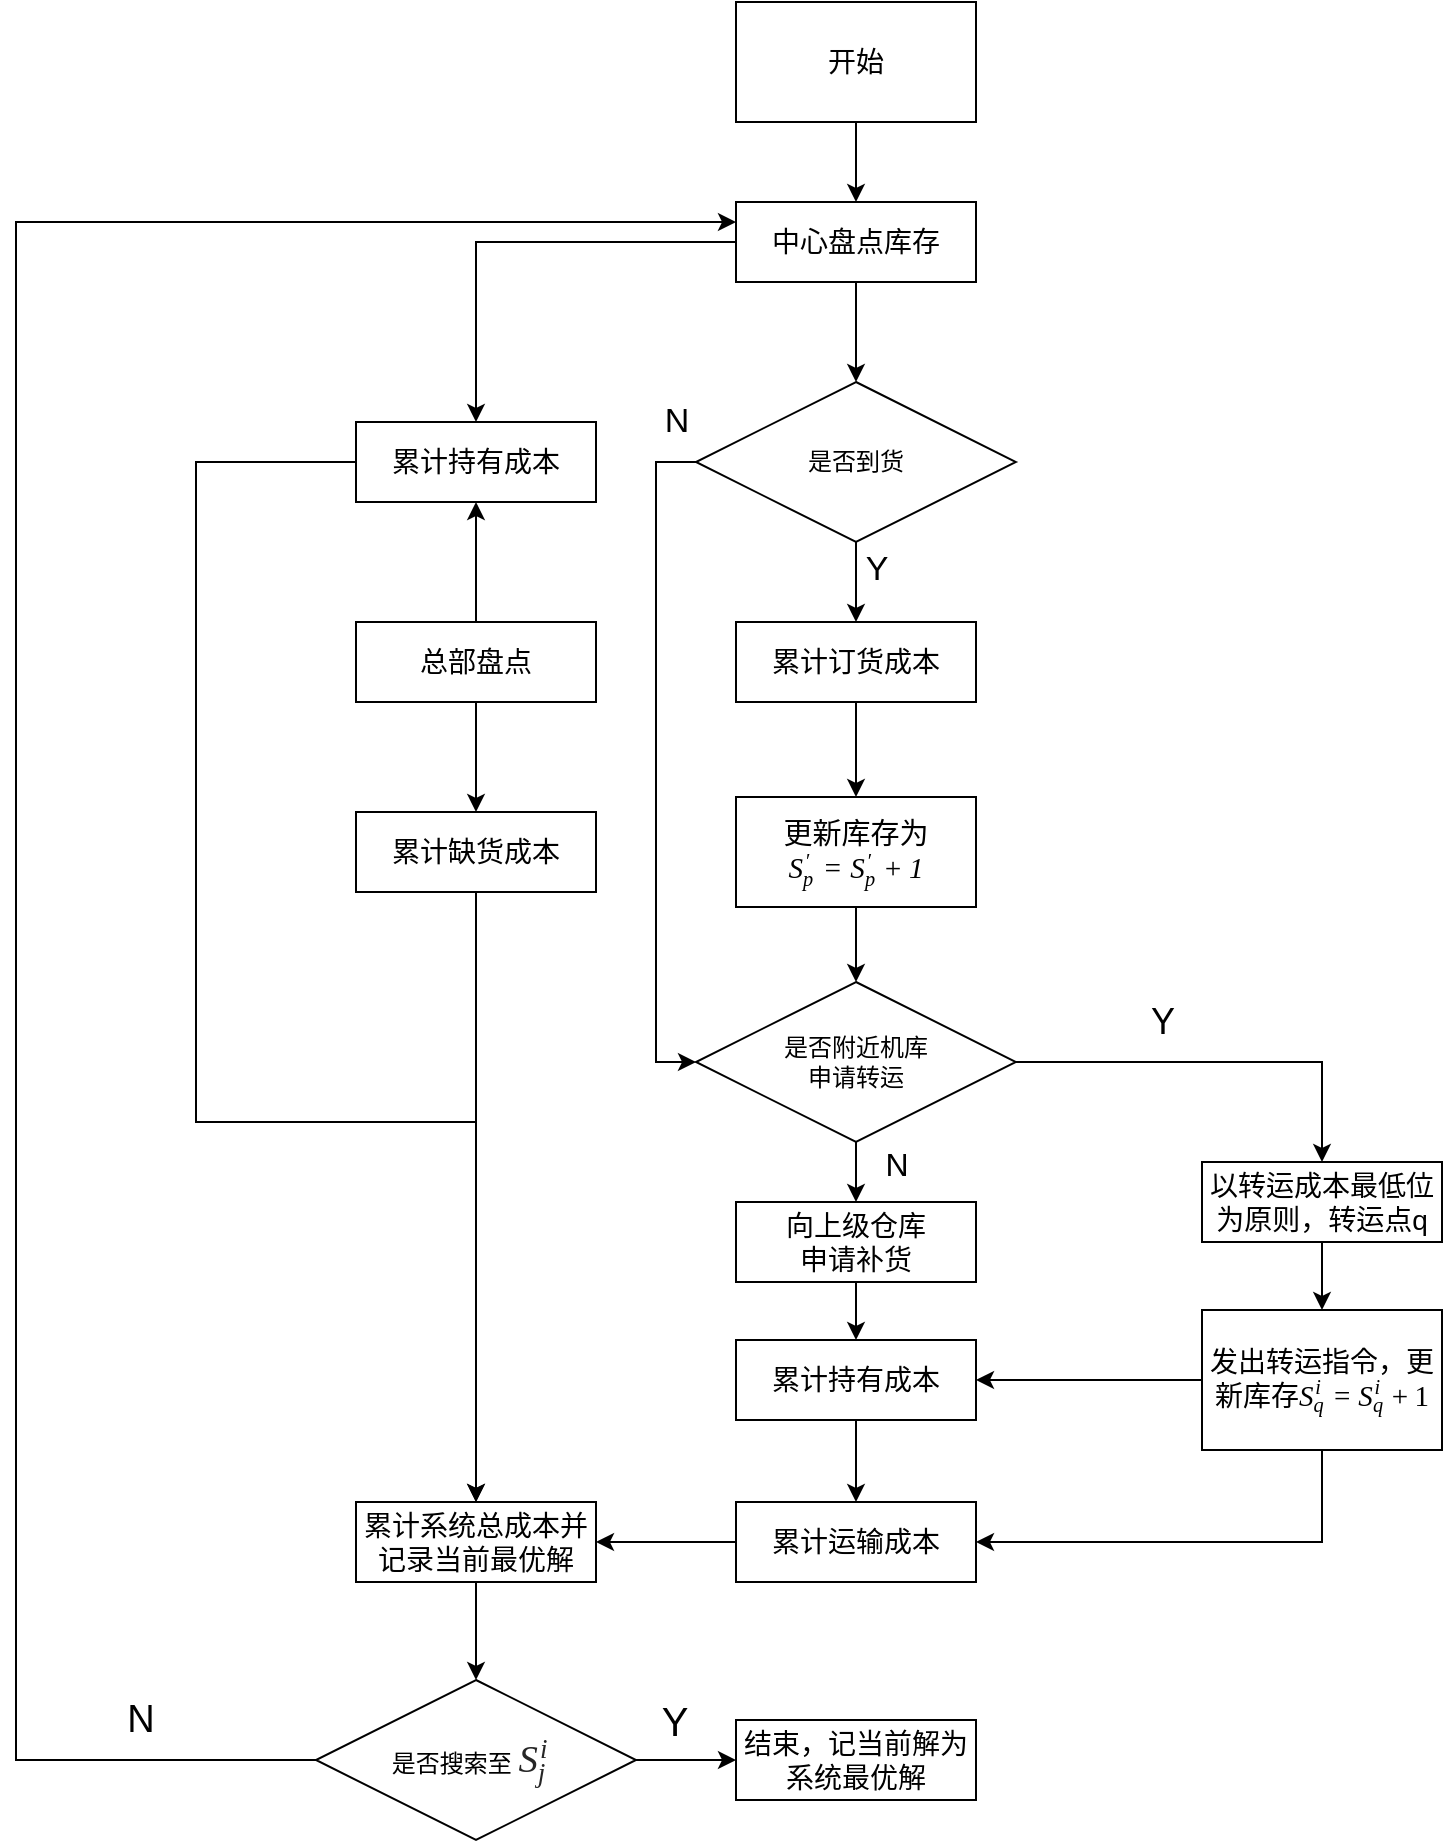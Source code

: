 <mxfile version="26.2.6">
  <diagram name="第 1 页" id="L3s64_KllT6bYbB96RDP">
    <mxGraphModel dx="2696" dy="1026" grid="1" gridSize="10" guides="1" tooltips="1" connect="1" arrows="1" fold="1" page="1" pageScale="1" pageWidth="827" pageHeight="1169" math="1" shadow="0">
      <root>
        <mxCell id="0" />
        <mxCell id="1" parent="0" />
        <mxCell id="XJnZgypbOoGni2FUrBq0-6" style="edgeStyle=orthogonalEdgeStyle;rounded=0;orthogonalLoop=1;jettySize=auto;html=1;" edge="1" parent="1" source="XJnZgypbOoGni2FUrBq0-2" target="XJnZgypbOoGni2FUrBq0-3">
          <mxGeometry relative="1" as="geometry" />
        </mxCell>
        <mxCell id="XJnZgypbOoGni2FUrBq0-2" value="&lt;font style=&quot;font-size: 14px;&quot;&gt;开始&lt;/font&gt;" style="rounded=0;whiteSpace=wrap;html=1;" vertex="1" parent="1">
          <mxGeometry x="120" y="140" width="120" height="60" as="geometry" />
        </mxCell>
        <mxCell id="XJnZgypbOoGni2FUrBq0-5" style="edgeStyle=orthogonalEdgeStyle;rounded=0;orthogonalLoop=1;jettySize=auto;html=1;" edge="1" parent="1" source="XJnZgypbOoGni2FUrBq0-3" target="XJnZgypbOoGni2FUrBq0-4">
          <mxGeometry relative="1" as="geometry" />
        </mxCell>
        <mxCell id="XJnZgypbOoGni2FUrBq0-13" style="edgeStyle=orthogonalEdgeStyle;rounded=0;orthogonalLoop=1;jettySize=auto;html=1;" edge="1" parent="1" source="XJnZgypbOoGni2FUrBq0-3" target="XJnZgypbOoGni2FUrBq0-7">
          <mxGeometry relative="1" as="geometry" />
        </mxCell>
        <mxCell id="XJnZgypbOoGni2FUrBq0-3" value="&lt;font style=&quot;font-size: 14px;&quot;&gt;中心盘点库存&lt;/font&gt;" style="rounded=0;whiteSpace=wrap;html=1;" vertex="1" parent="1">
          <mxGeometry x="120" y="240" width="120" height="40" as="geometry" />
        </mxCell>
        <mxCell id="XJnZgypbOoGni2FUrBq0-31" style="edgeStyle=orthogonalEdgeStyle;rounded=0;orthogonalLoop=1;jettySize=auto;html=1;" edge="1" parent="1" source="XJnZgypbOoGni2FUrBq0-4" target="XJnZgypbOoGni2FUrBq0-28">
          <mxGeometry relative="1" as="geometry" />
        </mxCell>
        <mxCell id="XJnZgypbOoGni2FUrBq0-37" value="&lt;font style=&quot;font-size: 17px;&quot;&gt;Y&lt;/font&gt;" style="edgeLabel;html=1;align=center;verticalAlign=middle;resizable=0;points=[];" vertex="1" connectable="0" parent="XJnZgypbOoGni2FUrBq0-31">
          <mxGeometry x="-0.291" y="-2" relative="1" as="geometry">
            <mxPoint x="12" as="offset" />
          </mxGeometry>
        </mxCell>
        <mxCell id="XJnZgypbOoGni2FUrBq0-34" style="edgeStyle=orthogonalEdgeStyle;rounded=0;orthogonalLoop=1;jettySize=auto;html=1;entryX=0;entryY=0.5;entryDx=0;entryDy=0;" edge="1" parent="1" source="XJnZgypbOoGni2FUrBq0-4" target="XJnZgypbOoGni2FUrBq0-30">
          <mxGeometry relative="1" as="geometry">
            <Array as="points">
              <mxPoint x="80" y="370" />
              <mxPoint x="80" y="670" />
            </Array>
          </mxGeometry>
        </mxCell>
        <mxCell id="XJnZgypbOoGni2FUrBq0-35" value="&lt;font style=&quot;font-size: 17px;&quot;&gt;N&lt;/font&gt;" style="edgeLabel;html=1;align=center;verticalAlign=middle;resizable=0;points=[];" vertex="1" connectable="0" parent="XJnZgypbOoGni2FUrBq0-34">
          <mxGeometry x="-0.043" y="6" relative="1" as="geometry">
            <mxPoint x="4" y="-163" as="offset" />
          </mxGeometry>
        </mxCell>
        <mxCell id="XJnZgypbOoGni2FUrBq0-4" value="是否到货" style="rhombus;whiteSpace=wrap;html=1;" vertex="1" parent="1">
          <mxGeometry x="100" y="330" width="160" height="80" as="geometry" />
        </mxCell>
        <mxCell id="XJnZgypbOoGni2FUrBq0-21" style="edgeStyle=orthogonalEdgeStyle;rounded=0;orthogonalLoop=1;jettySize=auto;html=1;entryX=0.5;entryY=0;entryDx=0;entryDy=0;" edge="1" parent="1" source="XJnZgypbOoGni2FUrBq0-7" target="XJnZgypbOoGni2FUrBq0-12">
          <mxGeometry relative="1" as="geometry">
            <Array as="points">
              <mxPoint x="-150" y="370" />
              <mxPoint x="-150" y="700" />
              <mxPoint x="-10" y="700" />
            </Array>
          </mxGeometry>
        </mxCell>
        <mxCell id="XJnZgypbOoGni2FUrBq0-7" value="&lt;font style=&quot;font-size: 14px;&quot;&gt;累计持有成本&lt;/font&gt;" style="rounded=0;whiteSpace=wrap;html=1;" vertex="1" parent="1">
          <mxGeometry x="-70" y="350" width="120" height="40" as="geometry" />
        </mxCell>
        <mxCell id="XJnZgypbOoGni2FUrBq0-15" style="edgeStyle=orthogonalEdgeStyle;rounded=0;orthogonalLoop=1;jettySize=auto;html=1;" edge="1" parent="1" source="XJnZgypbOoGni2FUrBq0-8" target="XJnZgypbOoGni2FUrBq0-9">
          <mxGeometry relative="1" as="geometry" />
        </mxCell>
        <mxCell id="XJnZgypbOoGni2FUrBq0-23" style="edgeStyle=orthogonalEdgeStyle;rounded=0;orthogonalLoop=1;jettySize=auto;html=1;entryX=0.5;entryY=1;entryDx=0;entryDy=0;" edge="1" parent="1" source="XJnZgypbOoGni2FUrBq0-8" target="XJnZgypbOoGni2FUrBq0-7">
          <mxGeometry relative="1" as="geometry" />
        </mxCell>
        <mxCell id="XJnZgypbOoGni2FUrBq0-8" value="&lt;font style=&quot;font-size: 14px;&quot;&gt;总部盘点&lt;/font&gt;" style="rounded=0;whiteSpace=wrap;html=1;" vertex="1" parent="1">
          <mxGeometry x="-70" y="450" width="120" height="40" as="geometry" />
        </mxCell>
        <mxCell id="XJnZgypbOoGni2FUrBq0-16" style="edgeStyle=orthogonalEdgeStyle;rounded=0;orthogonalLoop=1;jettySize=auto;html=1;entryX=0.5;entryY=0;entryDx=0;entryDy=0;" edge="1" parent="1" source="XJnZgypbOoGni2FUrBq0-9" target="XJnZgypbOoGni2FUrBq0-12">
          <mxGeometry relative="1" as="geometry" />
        </mxCell>
        <mxCell id="XJnZgypbOoGni2FUrBq0-9" value="&lt;font style=&quot;font-size: 14px;&quot;&gt;累计缺货成本&lt;/font&gt;" style="rounded=0;whiteSpace=wrap;html=1;" vertex="1" parent="1">
          <mxGeometry x="-70" y="545" width="120" height="40" as="geometry" />
        </mxCell>
        <mxCell id="XJnZgypbOoGni2FUrBq0-20" style="edgeStyle=orthogonalEdgeStyle;rounded=0;orthogonalLoop=1;jettySize=auto;html=1;entryX=0;entryY=0.25;entryDx=0;entryDy=0;" edge="1" parent="1" source="XJnZgypbOoGni2FUrBq0-11" target="XJnZgypbOoGni2FUrBq0-3">
          <mxGeometry relative="1" as="geometry">
            <Array as="points">
              <mxPoint x="-240" y="1019" />
              <mxPoint x="-240" y="250" />
            </Array>
          </mxGeometry>
        </mxCell>
        <mxCell id="XJnZgypbOoGni2FUrBq0-24" value="&lt;font style=&quot;font-size: 19px;&quot;&gt;N&lt;/font&gt;" style="edgeLabel;html=1;align=center;verticalAlign=middle;resizable=0;points=[];" vertex="1" connectable="0" parent="XJnZgypbOoGni2FUrBq0-20">
          <mxGeometry x="-0.853" y="1" relative="1" as="geometry">
            <mxPoint x="6" y="-21" as="offset" />
          </mxGeometry>
        </mxCell>
        <mxCell id="XJnZgypbOoGni2FUrBq0-26" style="edgeStyle=orthogonalEdgeStyle;rounded=0;orthogonalLoop=1;jettySize=auto;html=1;entryX=0;entryY=0.5;entryDx=0;entryDy=0;" edge="1" parent="1" source="XJnZgypbOoGni2FUrBq0-11" target="XJnZgypbOoGni2FUrBq0-25">
          <mxGeometry relative="1" as="geometry" />
        </mxCell>
        <mxCell id="XJnZgypbOoGni2FUrBq0-27" value="&lt;font style=&quot;font-size: 20px;&quot;&gt;Y&lt;/font&gt;" style="edgeLabel;html=1;align=center;verticalAlign=middle;resizable=0;points=[];" vertex="1" connectable="0" parent="XJnZgypbOoGni2FUrBq0-26">
          <mxGeometry x="-0.32" y="3" relative="1" as="geometry">
            <mxPoint x="2" y="-17" as="offset" />
          </mxGeometry>
        </mxCell>
        <mxCell id="XJnZgypbOoGni2FUrBq0-11" value="是否搜索至&amp;nbsp;&lt;span style=&quot;-webkit-font-smoothing: antialiased; box-sizing: border-box; -webkit-tap-highlight-color: rgba(0, 0, 0, 0); border-color: currentcolor; overflow-anchor: auto; color: rgba(0, 0, 0, 0.85); font-family: KaTeX_Main, &amp;quot;Times New Roman&amp;quot;, serif; font-size: 19.36px; text-align: left; text-wrap: nowrap; background-color: rgb(255, 255, 255);&quot; class=&quot;mord&quot;&gt;&lt;span style=&quot;-webkit-font-smoothing: antialiased; box-sizing: border-box; -webkit-tap-highlight-color: rgba(0, 0, 0, 0); border-color: currentcolor; font-family: KaTeX_Math; font-style: italic; overflow-anchor: auto; margin-right: 0.058em;&quot; class=&quot;mord mathnormal&quot;&gt;S&lt;/span&gt;&lt;span style=&quot;-webkit-font-smoothing: antialiased; box-sizing: border-box; -webkit-tap-highlight-color: rgba(0, 0, 0, 0); border-color: currentcolor; overflow-anchor: auto;&quot; class=&quot;msupsub&quot;&gt;&lt;span style=&quot;-webkit-font-smoothing: antialiased; box-sizing: border-box; -webkit-tap-highlight-color: rgba(0, 0, 0, 0); border-color: currentcolor; border-collapse: collapse; display: inline-table; table-layout: fixed; margin-right: -2px; overflow-anchor: auto;&quot; class=&quot;vlist-t vlist-t2&quot;&gt;&lt;span style=&quot;-webkit-font-smoothing: antialiased; box-sizing: border-box; -webkit-tap-highlight-color: rgba(0, 0, 0, 0); border-color: currentcolor; display: table-row; overflow-anchor: auto;&quot; class=&quot;vlist-r&quot;&gt;&lt;span style=&quot;-webkit-font-smoothing: antialiased; box-sizing: border-box; -webkit-tap-highlight-color: rgba(0, 0, 0, 0); border-color: currentcolor; display: table-cell; position: relative; vertical-align: bottom; overflow-anchor: auto; height: 0.825em;&quot; class=&quot;vlist&quot;&gt;&lt;span style=&quot;-webkit-font-smoothing: antialiased; box-sizing: border-box; -webkit-tap-highlight-color: rgba(0, 0, 0, 0); border-color: currentcolor; display: block; height: 0px; position: relative; overflow-anchor: auto; top: -2.453em; margin-left: -0.058em; margin-right: 0.05em;&quot;&gt;&lt;span style=&quot;-webkit-font-smoothing: antialiased; box-sizing: border-box; -webkit-tap-highlight-color: rgba(0, 0, 0, 0); border-color: currentcolor; display: inline-block; overflow-anchor: auto; overflow: hidden; width: 0px; height: 2.7em;&quot; class=&quot;pstrut&quot;&gt;&lt;/span&gt;&lt;span style=&quot;-webkit-font-smoothing: antialiased; box-sizing: border-box; -webkit-tap-highlight-color: rgba(0, 0, 0, 0); border-color: currentcolor; display: inline-block; overflow-anchor: auto; font-size: 0.7em;&quot; class=&quot;sizing reset-size6 size3 mtight&quot;&gt;&lt;span style=&quot;-webkit-font-smoothing: antialiased; box-sizing: border-box; -webkit-tap-highlight-color: rgba(0, 0, 0, 0); border-color: currentcolor; font-family: KaTeX_Math; font-style: italic; overflow-anchor: auto; margin-right: 0.036em;&quot; class=&quot;mord mathnormal mtight&quot;&gt;j&lt;/span&gt;&lt;/span&gt;&lt;/span&gt;&lt;span style=&quot;-webkit-font-smoothing: antialiased; box-sizing: border-box; -webkit-tap-highlight-color: rgba(0, 0, 0, 0); border-color: currentcolor; display: block; height: 0px; position: relative; overflow-anchor: auto; top: -3.063em; margin-right: 0.05em;&quot;&gt;&lt;span style=&quot;-webkit-font-smoothing: antialiased; box-sizing: border-box; -webkit-tap-highlight-color: rgba(0, 0, 0, 0); border-color: currentcolor; display: inline-block; overflow-anchor: auto; overflow: hidden; width: 0px; height: 2.7em;&quot; class=&quot;pstrut&quot;&gt;&lt;/span&gt;&lt;span style=&quot;-webkit-font-smoothing: antialiased; box-sizing: border-box; -webkit-tap-highlight-color: rgba(0, 0, 0, 0); border-color: currentcolor; display: inline-block; overflow-anchor: auto; font-size: 0.7em;&quot; class=&quot;sizing reset-size6 size3 mtight&quot;&gt;&lt;span style=&quot;-webkit-font-smoothing: antialiased; box-sizing: border-box; -webkit-tap-highlight-color: rgba(0, 0, 0, 0); border-color: currentcolor; font-family: KaTeX_Math; font-style: italic; overflow-anchor: auto;&quot; class=&quot;mord mathnormal mtight&quot;&gt;i&lt;/span&gt;&lt;/span&gt;&lt;/span&gt;&lt;/span&gt;&lt;span style=&quot;-webkit-font-smoothing: antialiased; box-sizing: border-box; -webkit-tap-highlight-color: rgba(0, 0, 0, 0); border-color: currentcolor; display: table-cell; font-size: 1px; min-width: 2px; vertical-align: bottom; width: 2px; overflow-anchor: auto;&quot; class=&quot;vlist-s&quot;&gt;&lt;br&gt;&lt;/span&gt;&lt;/span&gt;&lt;span style=&quot;-webkit-font-smoothing: antialiased; box-sizing: border-box; -webkit-tap-highlight-color: rgba(0, 0, 0, 0); border-color: currentcolor; display: table-row; overflow-anchor: auto;&quot; class=&quot;vlist-r&quot;&gt;&lt;span style=&quot;-webkit-font-smoothing: antialiased; box-sizing: border-box; -webkit-tap-highlight-color: rgba(0, 0, 0, 0); border-color: currentcolor; display: table-cell; position: relative; vertical-align: bottom; overflow-anchor: auto; height: 0.383em;&quot; class=&quot;vlist&quot;&gt;&lt;span style=&quot;-webkit-font-smoothing: antialiased; box-sizing: border-box; -webkit-tap-highlight-color: rgba(0, 0, 0, 0); border-color: currentcolor; display: block; height: 0px; position: relative; overflow-anchor: auto;&quot;&gt;&lt;/span&gt;&lt;/span&gt;&lt;/span&gt;&lt;/span&gt;&lt;/span&gt;&lt;/span&gt;&lt;span style=&quot;-webkit-font-smoothing: antialiased; box-sizing: border-box; -webkit-tap-highlight-color: rgba(0, 0, 0, 0); border-color: currentcolor; display: inline-block; overflow-anchor: auto; color: rgba(0, 0, 0, 0.85); font-family: KaTeX_Main, &amp;quot;Times New Roman&amp;quot;, serif; font-size: 19.36px; text-align: left; text-wrap: nowrap; background-color: rgb(255, 255, 255); margin-right: 0.278em;&quot; class=&quot;mspace&quot;&gt;&lt;/span&gt;" style="rhombus;whiteSpace=wrap;html=1;" vertex="1" parent="1">
          <mxGeometry x="-90" y="979" width="160" height="80" as="geometry" />
        </mxCell>
        <mxCell id="XJnZgypbOoGni2FUrBq0-17" style="edgeStyle=orthogonalEdgeStyle;rounded=0;orthogonalLoop=1;jettySize=auto;html=1;" edge="1" parent="1" source="XJnZgypbOoGni2FUrBq0-12" target="XJnZgypbOoGni2FUrBq0-11">
          <mxGeometry relative="1" as="geometry" />
        </mxCell>
        <mxCell id="XJnZgypbOoGni2FUrBq0-12" value="&lt;font style=&quot;font-size: 14px;&quot;&gt;累计系统总成本并记录当前最优解&lt;/font&gt;" style="rounded=0;whiteSpace=wrap;html=1;" vertex="1" parent="1">
          <mxGeometry x="-70" y="890" width="120" height="40" as="geometry" />
        </mxCell>
        <mxCell id="XJnZgypbOoGni2FUrBq0-25" value="&lt;font style=&quot;font-size: 14px;&quot;&gt;结束，记当前解为系统最优解&lt;/font&gt;" style="rounded=0;whiteSpace=wrap;html=1;" vertex="1" parent="1">
          <mxGeometry x="120" y="999" width="120" height="40" as="geometry" />
        </mxCell>
        <mxCell id="XJnZgypbOoGni2FUrBq0-32" style="edgeStyle=orthogonalEdgeStyle;rounded=0;orthogonalLoop=1;jettySize=auto;html=1;" edge="1" parent="1" source="XJnZgypbOoGni2FUrBq0-28" target="XJnZgypbOoGni2FUrBq0-29">
          <mxGeometry relative="1" as="geometry" />
        </mxCell>
        <mxCell id="XJnZgypbOoGni2FUrBq0-28" value="&lt;font style=&quot;font-size: 14px;&quot;&gt;累计订货成本&lt;/font&gt;" style="rounded=0;whiteSpace=wrap;html=1;" vertex="1" parent="1">
          <mxGeometry x="120" y="450" width="120" height="40" as="geometry" />
        </mxCell>
        <mxCell id="XJnZgypbOoGni2FUrBq0-33" style="edgeStyle=orthogonalEdgeStyle;rounded=0;orthogonalLoop=1;jettySize=auto;html=1;" edge="1" parent="1" source="XJnZgypbOoGni2FUrBq0-29" target="XJnZgypbOoGni2FUrBq0-30">
          <mxGeometry relative="1" as="geometry" />
        </mxCell>
        <mxCell id="XJnZgypbOoGni2FUrBq0-29" value="&lt;div style=&quot;text-align: start;&quot;&gt;&lt;font face=&quot;KaTeX_Math&quot;&gt;&lt;span style=&quot;font-size: 14.52px; text-wrap: nowrap; background-color: rgb(255, 255, 255);&quot;&gt;更新库存为&lt;/span&gt;&lt;/font&gt;&lt;/div&gt;&lt;i&gt;&lt;span style=&quot;font-family: KaTeX_Main, &amp;quot;Times New Roman&amp;quot;, serif; font-size: 1.21em; color: var(--md-box-samantha-normal-text-color); background-color: rgb(255, 255, 255); text-align: start; text-wrap: nowrap; -webkit-font-smoothing: antialiased; box-sizing: border-box; -webkit-tap-highlight-color: rgba(0, 0, 0, 0); border-color: currentcolor; position: relative; width: min-content; display: inline-block; overflow-anchor: auto;&quot; class=&quot;base&quot;&gt;&lt;span style=&quot;-webkit-font-smoothing: antialiased; box-sizing: border-box; -webkit-tap-highlight-color: rgba(0, 0, 0, 0); border-color: currentcolor; overflow-anchor: auto;&quot; class=&quot;mord&quot;&gt;&lt;span style=&quot;-webkit-font-smoothing: antialiased; box-sizing: border-box; -webkit-tap-highlight-color: rgba(0, 0, 0, 0); border-color: currentcolor; font-family: KaTeX_Math; overflow-anchor: auto; margin-right: 0.058em;&quot; class=&quot;mord mathnormal&quot;&gt;S&lt;/span&gt;&lt;span style=&quot;-webkit-font-smoothing: antialiased; box-sizing: border-box; -webkit-tap-highlight-color: rgba(0, 0, 0, 0); border-color: currentcolor; overflow-anchor: auto;&quot; class=&quot;msupsub&quot;&gt;&lt;span style=&quot;-webkit-font-smoothing: antialiased; box-sizing: border-box; -webkit-tap-highlight-color: rgba(0, 0, 0, 0); border-color: currentcolor; border-collapse: collapse; display: inline-table; table-layout: fixed; margin-right: -2px; overflow-anchor: auto;&quot; class=&quot;vlist-t vlist-t2&quot;&gt;&lt;span style=&quot;-webkit-font-smoothing: antialiased; box-sizing: border-box; -webkit-tap-highlight-color: rgba(0, 0, 0, 0); border-color: currentcolor; display: table-row; overflow-anchor: auto;&quot; class=&quot;vlist-r&quot;&gt;&lt;span style=&quot;-webkit-font-smoothing: antialiased; box-sizing: border-box; -webkit-tap-highlight-color: rgba(0, 0, 0, 0); border-color: currentcolor; display: table-cell; position: relative; vertical-align: bottom; overflow-anchor: auto; height: 0.752em;&quot; class=&quot;vlist&quot;&gt;&lt;span style=&quot;-webkit-font-smoothing: antialiased; box-sizing: border-box; -webkit-tap-highlight-color: rgba(0, 0, 0, 0); border-color: currentcolor; display: block; height: 0px; position: relative; overflow-anchor: auto; top: -2.453em; margin-left: -0.058em; margin-right: 0.05em;&quot;&gt;&lt;span style=&quot;-webkit-font-smoothing: antialiased; box-sizing: border-box; -webkit-tap-highlight-color: rgba(0, 0, 0, 0); border-color: currentcolor; display: inline-block; overflow-anchor: auto; overflow: hidden; width: 0px; height: 2.7em;&quot; class=&quot;pstrut&quot;&gt;&lt;/span&gt;&lt;span style=&quot;-webkit-font-smoothing: antialiased; box-sizing: border-box; -webkit-tap-highlight-color: rgba(0, 0, 0, 0); border-color: currentcolor; display: inline-block; overflow-anchor: auto; font-size: 0.7em;&quot; class=&quot;sizing reset-size6 size3 mtight&quot;&gt;&lt;span style=&quot;-webkit-font-smoothing: antialiased; box-sizing: border-box; -webkit-tap-highlight-color: rgba(0, 0, 0, 0); border-color: currentcolor; font-family: KaTeX_Math; overflow-anchor: auto;&quot; class=&quot;mord mathnormal mtight&quot;&gt;p&lt;/span&gt;&lt;/span&gt;&lt;/span&gt;&lt;span style=&quot;-webkit-font-smoothing: antialiased; box-sizing: border-box; -webkit-tap-highlight-color: rgba(0, 0, 0, 0); border-color: currentcolor; display: block; height: 0px; position: relative; overflow-anchor: auto; top: -3.063em; margin-right: 0.05em;&quot;&gt;&lt;span style=&quot;-webkit-font-smoothing: antialiased; box-sizing: border-box; -webkit-tap-highlight-color: rgba(0, 0, 0, 0); border-color: currentcolor; display: inline-block; overflow-anchor: auto; overflow: hidden; width: 0px; height: 2.7em;&quot; class=&quot;pstrut&quot;&gt;&lt;/span&gt;&lt;span style=&quot;-webkit-font-smoothing: antialiased; box-sizing: border-box; -webkit-tap-highlight-color: rgba(0, 0, 0, 0); border-color: currentcolor; display: inline-block; overflow-anchor: auto; font-size: 0.7em;&quot; class=&quot;sizing reset-size6 size3 mtight&quot;&gt;&lt;span style=&quot;-webkit-font-smoothing: antialiased; box-sizing: border-box; -webkit-tap-highlight-color: rgba(0, 0, 0, 0); border-color: currentcolor; overflow-anchor: auto;&quot; class=&quot;mord mtight&quot;&gt;&lt;span style=&quot;-webkit-font-smoothing: antialiased; box-sizing: border-box; -webkit-tap-highlight-color: rgba(0, 0, 0, 0); border-color: currentcolor; overflow-anchor: auto;&quot; class=&quot;mord mtight&quot;&gt;′&lt;/span&gt;&lt;/span&gt;&lt;/span&gt;&lt;/span&gt;&lt;/span&gt;&lt;span style=&quot;-webkit-font-smoothing: antialiased; box-sizing: border-box; -webkit-tap-highlight-color: rgba(0, 0, 0, 0); border-color: currentcolor; display: table-cell; font-size: 1px; min-width: 2px; vertical-align: bottom; width: 2px; overflow-anchor: auto;&quot; class=&quot;vlist-s&quot;&gt;​&lt;/span&gt;&lt;/span&gt;&lt;span style=&quot;-webkit-font-smoothing: antialiased; box-sizing: border-box; -webkit-tap-highlight-color: rgba(0, 0, 0, 0); border-color: currentcolor; display: table-row; overflow-anchor: auto;&quot; class=&quot;vlist-r&quot;&gt;&lt;span style=&quot;-webkit-font-smoothing: antialiased; box-sizing: border-box; -webkit-tap-highlight-color: rgba(0, 0, 0, 0); border-color: currentcolor; display: table-cell; position: relative; vertical-align: bottom; overflow-anchor: auto; height: 0.383em;&quot; class=&quot;vlist&quot;&gt;&lt;span style=&quot;-webkit-font-smoothing: antialiased; box-sizing: border-box; -webkit-tap-highlight-color: rgba(0, 0, 0, 0); border-color: currentcolor; display: block; height: 0px; position: relative; overflow-anchor: auto;&quot;&gt;&lt;/span&gt;&lt;/span&gt;&lt;/span&gt;&lt;/span&gt;&lt;/span&gt;&lt;/span&gt;&lt;span style=&quot;-webkit-font-smoothing: antialiased; box-sizing: border-box; -webkit-tap-highlight-color: rgba(0, 0, 0, 0); border-color: currentcolor; display: inline-block; overflow-anchor: auto; margin-right: 0.278em;&quot; class=&quot;mspace&quot;&gt;&lt;/span&gt;&lt;span style=&quot;-webkit-font-smoothing: antialiased; box-sizing: border-box; -webkit-tap-highlight-color: rgba(0, 0, 0, 0); border-color: currentcolor; overflow-anchor: auto;&quot; class=&quot;mrel&quot;&gt;=&lt;/span&gt;&lt;span style=&quot;-webkit-font-smoothing: antialiased; box-sizing: border-box; -webkit-tap-highlight-color: rgba(0, 0, 0, 0); border-color: currentcolor; display: inline-block; overflow-anchor: auto; margin-right: 0.278em;&quot; class=&quot;mspace&quot;&gt;&lt;/span&gt;&lt;/span&gt;&lt;span style=&quot;font-family: KaTeX_Main, &amp;quot;Times New Roman&amp;quot;, serif; font-size: 1.21em; color: var(--md-box-samantha-normal-text-color); background-color: rgb(255, 255, 255); text-align: start; text-wrap: nowrap; -webkit-font-smoothing: antialiased; box-sizing: border-box; -webkit-tap-highlight-color: rgba(0, 0, 0, 0); border-color: currentcolor; position: relative; width: min-content; display: inline-block; overflow-anchor: auto;&quot; class=&quot;base&quot;&gt;&lt;span style=&quot;-webkit-font-smoothing: antialiased; box-sizing: border-box; -webkit-tap-highlight-color: rgba(0, 0, 0, 0); border-color: currentcolor; display: inline-block; overflow-anchor: auto; height: 1.135em; vertical-align: -0.383em;&quot; class=&quot;strut&quot;&gt;&lt;/span&gt;&lt;span style=&quot;-webkit-font-smoothing: antialiased; box-sizing: border-box; -webkit-tap-highlight-color: rgba(0, 0, 0, 0); border-color: currentcolor; overflow-anchor: auto;&quot; class=&quot;mord&quot;&gt;&lt;span style=&quot;-webkit-font-smoothing: antialiased; box-sizing: border-box; -webkit-tap-highlight-color: rgba(0, 0, 0, 0); border-color: currentcolor; font-family: KaTeX_Math; overflow-anchor: auto; margin-right: 0.058em;&quot; class=&quot;mord mathnormal&quot;&gt;S&lt;/span&gt;&lt;span style=&quot;-webkit-font-smoothing: antialiased; box-sizing: border-box; -webkit-tap-highlight-color: rgba(0, 0, 0, 0); border-color: currentcolor; overflow-anchor: auto;&quot; class=&quot;msupsub&quot;&gt;&lt;span style=&quot;-webkit-font-smoothing: antialiased; box-sizing: border-box; -webkit-tap-highlight-color: rgba(0, 0, 0, 0); border-color: currentcolor; border-collapse: collapse; display: inline-table; table-layout: fixed; margin-right: -2px; overflow-anchor: auto;&quot; class=&quot;vlist-t vlist-t2&quot;&gt;&lt;span style=&quot;-webkit-font-smoothing: antialiased; box-sizing: border-box; -webkit-tap-highlight-color: rgba(0, 0, 0, 0); border-color: currentcolor; display: table-row; overflow-anchor: auto;&quot; class=&quot;vlist-r&quot;&gt;&lt;span style=&quot;-webkit-font-smoothing: antialiased; box-sizing: border-box; -webkit-tap-highlight-color: rgba(0, 0, 0, 0); border-color: currentcolor; display: table-cell; position: relative; vertical-align: bottom; overflow-anchor: auto; height: 0.752em;&quot; class=&quot;vlist&quot;&gt;&lt;span style=&quot;-webkit-font-smoothing: antialiased; box-sizing: border-box; -webkit-tap-highlight-color: rgba(0, 0, 0, 0); border-color: currentcolor; display: block; height: 0px; position: relative; overflow-anchor: auto; top: -2.453em; margin-left: -0.058em; margin-right: 0.05em;&quot;&gt;&lt;span style=&quot;-webkit-font-smoothing: antialiased; box-sizing: border-box; -webkit-tap-highlight-color: rgba(0, 0, 0, 0); border-color: currentcolor; display: inline-block; overflow-anchor: auto; overflow: hidden; width: 0px; height: 2.7em;&quot; class=&quot;pstrut&quot;&gt;&lt;/span&gt;&lt;span style=&quot;-webkit-font-smoothing: antialiased; box-sizing: border-box; -webkit-tap-highlight-color: rgba(0, 0, 0, 0); border-color: currentcolor; display: inline-block; overflow-anchor: auto; font-size: 0.7em;&quot; class=&quot;sizing reset-size6 size3 mtight&quot;&gt;&lt;span style=&quot;-webkit-font-smoothing: antialiased; box-sizing: border-box; -webkit-tap-highlight-color: rgba(0, 0, 0, 0); border-color: currentcolor; font-family: KaTeX_Math; overflow-anchor: auto;&quot; class=&quot;mord mathnormal mtight&quot;&gt;p&lt;/span&gt;&lt;/span&gt;&lt;/span&gt;&lt;span style=&quot;-webkit-font-smoothing: antialiased; box-sizing: border-box; -webkit-tap-highlight-color: rgba(0, 0, 0, 0); border-color: currentcolor; display: block; height: 0px; position: relative; overflow-anchor: auto; top: -3.063em; margin-right: 0.05em;&quot;&gt;&lt;span style=&quot;-webkit-font-smoothing: antialiased; box-sizing: border-box; -webkit-tap-highlight-color: rgba(0, 0, 0, 0); border-color: currentcolor; display: inline-block; overflow-anchor: auto; overflow: hidden; width: 0px; height: 2.7em;&quot; class=&quot;pstrut&quot;&gt;&lt;/span&gt;&lt;span style=&quot;-webkit-font-smoothing: antialiased; box-sizing: border-box; -webkit-tap-highlight-color: rgba(0, 0, 0, 0); border-color: currentcolor; display: inline-block; overflow-anchor: auto; font-size: 0.7em;&quot; class=&quot;sizing reset-size6 size3 mtight&quot;&gt;&lt;span style=&quot;-webkit-font-smoothing: antialiased; box-sizing: border-box; -webkit-tap-highlight-color: rgba(0, 0, 0, 0); border-color: currentcolor; overflow-anchor: auto;&quot; class=&quot;mord mtight&quot;&gt;&lt;span style=&quot;-webkit-font-smoothing: antialiased; box-sizing: border-box; -webkit-tap-highlight-color: rgba(0, 0, 0, 0); border-color: currentcolor; overflow-anchor: auto;&quot; class=&quot;mord mtight&quot;&gt;′&lt;/span&gt;&lt;/span&gt;&lt;/span&gt;&lt;/span&gt;&lt;/span&gt;&lt;span style=&quot;-webkit-font-smoothing: antialiased; box-sizing: border-box; -webkit-tap-highlight-color: rgba(0, 0, 0, 0); border-color: currentcolor; display: table-cell; font-size: 1px; min-width: 2px; vertical-align: bottom; width: 2px; overflow-anchor: auto;&quot; class=&quot;vlist-s&quot;&gt;​&lt;/span&gt;&lt;/span&gt;&lt;span style=&quot;-webkit-font-smoothing: antialiased; box-sizing: border-box; -webkit-tap-highlight-color: rgba(0, 0, 0, 0); border-color: currentcolor; display: table-row; overflow-anchor: auto;&quot; class=&quot;vlist-r&quot;&gt;&lt;span style=&quot;-webkit-font-smoothing: antialiased; box-sizing: border-box; -webkit-tap-highlight-color: rgba(0, 0, 0, 0); border-color: currentcolor; display: table-cell; position: relative; vertical-align: bottom; overflow-anchor: auto; height: 0.383em;&quot; class=&quot;vlist&quot;&gt;&lt;span style=&quot;-webkit-font-smoothing: antialiased; box-sizing: border-box; -webkit-tap-highlight-color: rgba(0, 0, 0, 0); border-color: currentcolor; display: block; height: 0px; position: relative; overflow-anchor: auto;&quot;&gt;&lt;/span&gt;&lt;/span&gt;&lt;/span&gt;&lt;/span&gt;&lt;/span&gt;&lt;/span&gt;&lt;span style=&quot;-webkit-font-smoothing: antialiased; box-sizing: border-box; -webkit-tap-highlight-color: rgba(0, 0, 0, 0); border-color: currentcolor; display: inline-block; overflow-anchor: auto; margin-right: 0.222em;&quot; class=&quot;mspace&quot;&gt;&lt;/span&gt;&lt;span style=&quot;-webkit-font-smoothing: antialiased; box-sizing: border-box; -webkit-tap-highlight-color: rgba(0, 0, 0, 0); border-color: currentcolor; overflow-anchor: auto;&quot; class=&quot;mbin&quot;&gt;+&lt;/span&gt;&lt;span style=&quot;-webkit-font-smoothing: antialiased; box-sizing: border-box; -webkit-tap-highlight-color: rgba(0, 0, 0, 0); border-color: currentcolor; display: inline-block; overflow-anchor: auto; margin-right: 0.222em;&quot; class=&quot;mspace&quot;&gt;&lt;/span&gt;&lt;/span&gt;&lt;span style=&quot;font-family: KaTeX_Main, &amp;quot;Times New Roman&amp;quot;, serif; font-size: 1.21em; color: var(--md-box-samantha-normal-text-color); background-color: rgb(255, 255, 255); text-align: start; text-wrap: nowrap; -webkit-font-smoothing: antialiased; box-sizing: border-box; -webkit-tap-highlight-color: rgba(0, 0, 0, 0); border-color: currentcolor; position: relative; width: min-content; display: inline-block; overflow-anchor: auto;&quot; class=&quot;base&quot;&gt;&lt;span style=&quot;-webkit-font-smoothing: antialiased; box-sizing: border-box; -webkit-tap-highlight-color: rgba(0, 0, 0, 0); border-color: currentcolor; display: inline-block; overflow-anchor: auto; height: 0.644em;&quot; class=&quot;strut&quot;&gt;&lt;/span&gt;&lt;span style=&quot;-webkit-font-smoothing: antialiased; box-sizing: border-box; -webkit-tap-highlight-color: rgba(0, 0, 0, 0); border-color: currentcolor; overflow-anchor: auto;&quot; class=&quot;mord&quot;&gt;1&lt;/span&gt;&lt;/span&gt;&lt;/i&gt;" style="rounded=0;whiteSpace=wrap;html=1;" vertex="1" parent="1">
          <mxGeometry x="120" y="537.5" width="120" height="55" as="geometry" />
        </mxCell>
        <mxCell id="XJnZgypbOoGni2FUrBq0-41" style="edgeStyle=orthogonalEdgeStyle;rounded=0;orthogonalLoop=1;jettySize=auto;html=1;entryX=0.5;entryY=0;entryDx=0;entryDy=0;" edge="1" parent="1" source="XJnZgypbOoGni2FUrBq0-30" target="XJnZgypbOoGni2FUrBq0-38">
          <mxGeometry relative="1" as="geometry" />
        </mxCell>
        <mxCell id="XJnZgypbOoGni2FUrBq0-45" value="&lt;font style=&quot;font-size: 16px;&quot;&gt;N&lt;/font&gt;" style="edgeLabel;html=1;align=center;verticalAlign=middle;resizable=0;points=[];" vertex="1" connectable="0" parent="XJnZgypbOoGni2FUrBq0-41">
          <mxGeometry x="-0.551" relative="1" as="geometry">
            <mxPoint x="20" as="offset" />
          </mxGeometry>
        </mxCell>
        <mxCell id="XJnZgypbOoGni2FUrBq0-50" style="edgeStyle=orthogonalEdgeStyle;rounded=0;orthogonalLoop=1;jettySize=auto;html=1;" edge="1" parent="1" source="XJnZgypbOoGni2FUrBq0-30" target="XJnZgypbOoGni2FUrBq0-46">
          <mxGeometry relative="1" as="geometry" />
        </mxCell>
        <mxCell id="XJnZgypbOoGni2FUrBq0-53" value="&lt;font style=&quot;font-size: 18px;&quot;&gt;Y&lt;/font&gt;" style="edgeLabel;html=1;align=center;verticalAlign=middle;resizable=0;points=[];" vertex="1" connectable="0" parent="XJnZgypbOoGni2FUrBq0-50">
          <mxGeometry x="-0.288" relative="1" as="geometry">
            <mxPoint y="-20" as="offset" />
          </mxGeometry>
        </mxCell>
        <mxCell id="XJnZgypbOoGni2FUrBq0-30" value="是否附近机库&lt;br&gt;申请转运" style="rhombus;whiteSpace=wrap;html=1;" vertex="1" parent="1">
          <mxGeometry x="100" y="630" width="160" height="80" as="geometry" />
        </mxCell>
        <mxCell id="XJnZgypbOoGni2FUrBq0-42" style="edgeStyle=orthogonalEdgeStyle;rounded=0;orthogonalLoop=1;jettySize=auto;html=1;" edge="1" parent="1" source="XJnZgypbOoGni2FUrBq0-38" target="XJnZgypbOoGni2FUrBq0-39">
          <mxGeometry relative="1" as="geometry" />
        </mxCell>
        <mxCell id="XJnZgypbOoGni2FUrBq0-38" value="&lt;span style=&quot;font-size: 14px;&quot;&gt;向上级仓库&lt;br&gt;申请补货&lt;/span&gt;" style="rounded=0;whiteSpace=wrap;html=1;" vertex="1" parent="1">
          <mxGeometry x="120" y="740" width="120" height="40" as="geometry" />
        </mxCell>
        <mxCell id="XJnZgypbOoGni2FUrBq0-43" style="edgeStyle=orthogonalEdgeStyle;rounded=0;orthogonalLoop=1;jettySize=auto;html=1;" edge="1" parent="1" source="XJnZgypbOoGni2FUrBq0-39" target="XJnZgypbOoGni2FUrBq0-40">
          <mxGeometry relative="1" as="geometry" />
        </mxCell>
        <mxCell id="XJnZgypbOoGni2FUrBq0-39" value="&lt;span style=&quot;font-size: 14px;&quot;&gt;累计持有成本&lt;/span&gt;" style="rounded=0;whiteSpace=wrap;html=1;" vertex="1" parent="1">
          <mxGeometry x="120" y="809" width="120" height="40" as="geometry" />
        </mxCell>
        <mxCell id="XJnZgypbOoGni2FUrBq0-44" style="edgeStyle=orthogonalEdgeStyle;rounded=0;orthogonalLoop=1;jettySize=auto;html=1;" edge="1" parent="1" source="XJnZgypbOoGni2FUrBq0-40" target="XJnZgypbOoGni2FUrBq0-12">
          <mxGeometry relative="1" as="geometry" />
        </mxCell>
        <mxCell id="XJnZgypbOoGni2FUrBq0-40" value="&lt;font style=&quot;font-size: 14px;&quot;&gt;累计运输成本&lt;/font&gt;" style="rounded=0;whiteSpace=wrap;html=1;" vertex="1" parent="1">
          <mxGeometry x="120" y="890" width="120" height="40" as="geometry" />
        </mxCell>
        <mxCell id="XJnZgypbOoGni2FUrBq0-49" style="edgeStyle=orthogonalEdgeStyle;rounded=0;orthogonalLoop=1;jettySize=auto;html=1;" edge="1" parent="1" source="XJnZgypbOoGni2FUrBq0-46" target="XJnZgypbOoGni2FUrBq0-48">
          <mxGeometry relative="1" as="geometry" />
        </mxCell>
        <mxCell id="XJnZgypbOoGni2FUrBq0-46" value="&lt;span style=&quot;font-size: 14px;&quot;&gt;以转运成本最低位为原则，转运点q&lt;/span&gt;" style="rounded=0;whiteSpace=wrap;html=1;" vertex="1" parent="1">
          <mxGeometry x="353" y="720" width="120" height="40" as="geometry" />
        </mxCell>
        <mxCell id="XJnZgypbOoGni2FUrBq0-51" style="edgeStyle=orthogonalEdgeStyle;rounded=0;orthogonalLoop=1;jettySize=auto;html=1;entryX=1;entryY=0.5;entryDx=0;entryDy=0;" edge="1" parent="1" source="XJnZgypbOoGni2FUrBq0-48" target="XJnZgypbOoGni2FUrBq0-39">
          <mxGeometry relative="1" as="geometry" />
        </mxCell>
        <mxCell id="XJnZgypbOoGni2FUrBq0-52" style="edgeStyle=orthogonalEdgeStyle;rounded=0;orthogonalLoop=1;jettySize=auto;html=1;entryX=1;entryY=0.5;entryDx=0;entryDy=0;" edge="1" parent="1" source="XJnZgypbOoGni2FUrBq0-48" target="XJnZgypbOoGni2FUrBq0-40">
          <mxGeometry relative="1" as="geometry">
            <Array as="points">
              <mxPoint x="413" y="910" />
            </Array>
          </mxGeometry>
        </mxCell>
        <mxCell id="XJnZgypbOoGni2FUrBq0-48" value="&lt;span style=&quot;font-size: 14px;&quot;&gt;发出转运指令，更新库存&lt;/span&gt;&lt;span style=&quot;font-family: KaTeX_Main, &amp;quot;Times New Roman&amp;quot;, serif; font-size: 1.21em; color: var(--md-box-samantha-normal-text-color); background-color: rgb(255, 255, 255); text-align: start; text-wrap: nowrap; -webkit-font-smoothing: antialiased; box-sizing: border-box; -webkit-tap-highlight-color: rgba(0, 0, 0, 0); border-color: currentcolor; position: relative; width: min-content; display: inline-block; overflow-anchor: auto;&quot; class=&quot;base&quot;&gt;&lt;span style=&quot;-webkit-font-smoothing: antialiased; box-sizing: border-box; -webkit-tap-highlight-color: rgba(0, 0, 0, 0); border-color: currentcolor; overflow-anchor: auto;&quot; class=&quot;mord&quot;&gt;&lt;span style=&quot;-webkit-font-smoothing: antialiased; box-sizing: border-box; -webkit-tap-highlight-color: rgba(0, 0, 0, 0); border-color: currentcolor; font-family: KaTeX_Math; font-style: italic; overflow-anchor: auto; margin-right: 0.058em;&quot; class=&quot;mord mathnormal&quot;&gt;S&lt;/span&gt;&lt;span style=&quot;-webkit-font-smoothing: antialiased; box-sizing: border-box; -webkit-tap-highlight-color: rgba(0, 0, 0, 0); border-color: currentcolor; overflow-anchor: auto;&quot; class=&quot;msupsub&quot;&gt;&lt;span style=&quot;-webkit-font-smoothing: antialiased; box-sizing: border-box; -webkit-tap-highlight-color: rgba(0, 0, 0, 0); border-color: currentcolor; border-collapse: collapse; display: inline-table; table-layout: fixed; margin-right: -2px; overflow-anchor: auto;&quot; class=&quot;vlist-t vlist-t2&quot;&gt;&lt;span style=&quot;-webkit-font-smoothing: antialiased; box-sizing: border-box; -webkit-tap-highlight-color: rgba(0, 0, 0, 0); border-color: currentcolor; display: table-row; overflow-anchor: auto;&quot; class=&quot;vlist-r&quot;&gt;&lt;span style=&quot;-webkit-font-smoothing: antialiased; box-sizing: border-box; -webkit-tap-highlight-color: rgba(0, 0, 0, 0); border-color: currentcolor; display: table-cell; position: relative; vertical-align: bottom; overflow-anchor: auto; height: 0.825em;&quot; class=&quot;vlist&quot;&gt;&lt;span style=&quot;-webkit-font-smoothing: antialiased; box-sizing: border-box; -webkit-tap-highlight-color: rgba(0, 0, 0, 0); border-color: currentcolor; display: block; height: 0px; position: relative; overflow-anchor: auto; top: -2.453em; margin-left: -0.058em; margin-right: 0.05em;&quot;&gt;&lt;span style=&quot;-webkit-font-smoothing: antialiased; box-sizing: border-box; -webkit-tap-highlight-color: rgba(0, 0, 0, 0); border-color: currentcolor; display: inline-block; overflow-anchor: auto; overflow: hidden; width: 0px; height: 2.7em;&quot; class=&quot;pstrut&quot;&gt;&lt;/span&gt;&lt;span style=&quot;-webkit-font-smoothing: antialiased; box-sizing: border-box; -webkit-tap-highlight-color: rgba(0, 0, 0, 0); border-color: currentcolor; display: inline-block; overflow-anchor: auto; font-size: 0.7em;&quot; class=&quot;sizing reset-size6 size3 mtight&quot;&gt;&lt;span style=&quot;-webkit-font-smoothing: antialiased; box-sizing: border-box; -webkit-tap-highlight-color: rgba(0, 0, 0, 0); border-color: currentcolor; font-family: KaTeX_Math; font-style: italic; overflow-anchor: auto; margin-right: 0.036em;&quot; class=&quot;mord mathnormal mtight&quot;&gt;q&lt;/span&gt;&lt;/span&gt;&lt;/span&gt;&lt;span style=&quot;-webkit-font-smoothing: antialiased; box-sizing: border-box; -webkit-tap-highlight-color: rgba(0, 0, 0, 0); border-color: currentcolor; display: block; height: 0px; position: relative; overflow-anchor: auto; top: -3.063em; margin-right: 0.05em;&quot;&gt;&lt;span style=&quot;-webkit-font-smoothing: antialiased; box-sizing: border-box; -webkit-tap-highlight-color: rgba(0, 0, 0, 0); border-color: currentcolor; display: inline-block; overflow-anchor: auto; overflow: hidden; width: 0px; height: 2.7em;&quot; class=&quot;pstrut&quot;&gt;&lt;/span&gt;&lt;span style=&quot;-webkit-font-smoothing: antialiased; box-sizing: border-box; -webkit-tap-highlight-color: rgba(0, 0, 0, 0); border-color: currentcolor; display: inline-block; overflow-anchor: auto; font-size: 0.7em;&quot; class=&quot;sizing reset-size6 size3 mtight&quot;&gt;&lt;span style=&quot;-webkit-font-smoothing: antialiased; box-sizing: border-box; -webkit-tap-highlight-color: rgba(0, 0, 0, 0); border-color: currentcolor; font-family: KaTeX_Math; font-style: italic; overflow-anchor: auto;&quot; class=&quot;mord mathnormal mtight&quot;&gt;i&lt;/span&gt;&lt;/span&gt;&lt;/span&gt;&lt;/span&gt;&lt;span style=&quot;-webkit-font-smoothing: antialiased; box-sizing: border-box; -webkit-tap-highlight-color: rgba(0, 0, 0, 0); border-color: currentcolor; display: table-cell; font-size: 1px; min-width: 2px; vertical-align: bottom; width: 2px; overflow-anchor: auto;&quot; class=&quot;vlist-s&quot;&gt;​&lt;/span&gt;&lt;/span&gt;&lt;span style=&quot;-webkit-font-smoothing: antialiased; box-sizing: border-box; -webkit-tap-highlight-color: rgba(0, 0, 0, 0); border-color: currentcolor; display: table-row; overflow-anchor: auto;&quot; class=&quot;vlist-r&quot;&gt;&lt;span style=&quot;-webkit-font-smoothing: antialiased; box-sizing: border-box; -webkit-tap-highlight-color: rgba(0, 0, 0, 0); border-color: currentcolor; display: table-cell; position: relative; vertical-align: bottom; overflow-anchor: auto; height: 0.383em;&quot; class=&quot;vlist&quot;&gt;&lt;span style=&quot;-webkit-font-smoothing: antialiased; box-sizing: border-box; -webkit-tap-highlight-color: rgba(0, 0, 0, 0); border-color: currentcolor; display: block; height: 0px; position: relative; overflow-anchor: auto;&quot;&gt;&lt;/span&gt;&lt;/span&gt;&lt;/span&gt;&lt;/span&gt;&lt;/span&gt;&lt;/span&gt;&lt;span style=&quot;-webkit-font-smoothing: antialiased; box-sizing: border-box; -webkit-tap-highlight-color: rgba(0, 0, 0, 0); border-color: currentcolor; display: inline-block; overflow-anchor: auto; margin-right: 0.278em;&quot; class=&quot;mspace&quot;&gt;&lt;/span&gt;&lt;span style=&quot;-webkit-font-smoothing: antialiased; box-sizing: border-box; -webkit-tap-highlight-color: rgba(0, 0, 0, 0); border-color: currentcolor; overflow-anchor: auto;&quot; class=&quot;mrel&quot;&gt;=&lt;/span&gt;&lt;span style=&quot;-webkit-font-smoothing: antialiased; box-sizing: border-box; -webkit-tap-highlight-color: rgba(0, 0, 0, 0); border-color: currentcolor; display: inline-block; overflow-anchor: auto; margin-right: 0.278em;&quot; class=&quot;mspace&quot;&gt;&lt;/span&gt;&lt;/span&gt;&lt;span style=&quot;font-family: KaTeX_Main, &amp;quot;Times New Roman&amp;quot;, serif; font-size: 1.21em; color: var(--md-box-samantha-normal-text-color); background-color: rgb(255, 255, 255); text-align: start; text-wrap: nowrap; -webkit-font-smoothing: antialiased; box-sizing: border-box; -webkit-tap-highlight-color: rgba(0, 0, 0, 0); border-color: currentcolor; position: relative; width: min-content; display: inline-block; overflow-anchor: auto;&quot; class=&quot;base&quot;&gt;&lt;span style=&quot;-webkit-font-smoothing: antialiased; box-sizing: border-box; -webkit-tap-highlight-color: rgba(0, 0, 0, 0); border-color: currentcolor; display: inline-block; overflow-anchor: auto; height: 1.208em; vertical-align: -0.383em;&quot; class=&quot;strut&quot;&gt;&lt;/span&gt;&lt;span style=&quot;-webkit-font-smoothing: antialiased; box-sizing: border-box; -webkit-tap-highlight-color: rgba(0, 0, 0, 0); border-color: currentcolor; overflow-anchor: auto;&quot; class=&quot;mord&quot;&gt;&lt;span style=&quot;-webkit-font-smoothing: antialiased; box-sizing: border-box; -webkit-tap-highlight-color: rgba(0, 0, 0, 0); border-color: currentcolor; font-family: KaTeX_Math; font-style: italic; overflow-anchor: auto; margin-right: 0.058em;&quot; class=&quot;mord mathnormal&quot;&gt;S&lt;/span&gt;&lt;span style=&quot;-webkit-font-smoothing: antialiased; box-sizing: border-box; -webkit-tap-highlight-color: rgba(0, 0, 0, 0); border-color: currentcolor; overflow-anchor: auto;&quot; class=&quot;msupsub&quot;&gt;&lt;span style=&quot;-webkit-font-smoothing: antialiased; box-sizing: border-box; -webkit-tap-highlight-color: rgba(0, 0, 0, 0); border-color: currentcolor; border-collapse: collapse; display: inline-table; table-layout: fixed; margin-right: -2px; overflow-anchor: auto;&quot; class=&quot;vlist-t vlist-t2&quot;&gt;&lt;span style=&quot;-webkit-font-smoothing: antialiased; box-sizing: border-box; -webkit-tap-highlight-color: rgba(0, 0, 0, 0); border-color: currentcolor; display: table-row; overflow-anchor: auto;&quot; class=&quot;vlist-r&quot;&gt;&lt;span style=&quot;-webkit-font-smoothing: antialiased; box-sizing: border-box; -webkit-tap-highlight-color: rgba(0, 0, 0, 0); border-color: currentcolor; display: table-cell; position: relative; vertical-align: bottom; overflow-anchor: auto; height: 0.825em;&quot; class=&quot;vlist&quot;&gt;&lt;span style=&quot;-webkit-font-smoothing: antialiased; box-sizing: border-box; -webkit-tap-highlight-color: rgba(0, 0, 0, 0); border-color: currentcolor; display: block; height: 0px; position: relative; overflow-anchor: auto; top: -2.453em; margin-left: -0.058em; margin-right: 0.05em;&quot;&gt;&lt;span style=&quot;-webkit-font-smoothing: antialiased; box-sizing: border-box; -webkit-tap-highlight-color: rgba(0, 0, 0, 0); border-color: currentcolor; display: inline-block; overflow-anchor: auto; overflow: hidden; width: 0px; height: 2.7em;&quot; class=&quot;pstrut&quot;&gt;&lt;/span&gt;&lt;span style=&quot;-webkit-font-smoothing: antialiased; box-sizing: border-box; -webkit-tap-highlight-color: rgba(0, 0, 0, 0); border-color: currentcolor; display: inline-block; overflow-anchor: auto; font-size: 0.7em;&quot; class=&quot;sizing reset-size6 size3 mtight&quot;&gt;&lt;span style=&quot;-webkit-font-smoothing: antialiased; box-sizing: border-box; -webkit-tap-highlight-color: rgba(0, 0, 0, 0); border-color: currentcolor; font-family: KaTeX_Math; font-style: italic; overflow-anchor: auto; margin-right: 0.036em;&quot; class=&quot;mord mathnormal mtight&quot;&gt;q&lt;/span&gt;&lt;/span&gt;&lt;/span&gt;&lt;span style=&quot;-webkit-font-smoothing: antialiased; box-sizing: border-box; -webkit-tap-highlight-color: rgba(0, 0, 0, 0); border-color: currentcolor; display: block; height: 0px; position: relative; overflow-anchor: auto; top: -3.063em; margin-right: 0.05em;&quot;&gt;&lt;span style=&quot;-webkit-font-smoothing: antialiased; box-sizing: border-box; -webkit-tap-highlight-color: rgba(0, 0, 0, 0); border-color: currentcolor; display: inline-block; overflow-anchor: auto; overflow: hidden; width: 0px; height: 2.7em;&quot; class=&quot;pstrut&quot;&gt;&lt;/span&gt;&lt;span style=&quot;-webkit-font-smoothing: antialiased; box-sizing: border-box; -webkit-tap-highlight-color: rgba(0, 0, 0, 0); border-color: currentcolor; display: inline-block; overflow-anchor: auto; font-size: 0.7em;&quot; class=&quot;sizing reset-size6 size3 mtight&quot;&gt;&lt;span style=&quot;-webkit-font-smoothing: antialiased; box-sizing: border-box; -webkit-tap-highlight-color: rgba(0, 0, 0, 0); border-color: currentcolor; font-family: KaTeX_Math; font-style: italic; overflow-anchor: auto;&quot; class=&quot;mord mathnormal mtight&quot;&gt;i&lt;/span&gt;&lt;/span&gt;&lt;/span&gt;&lt;/span&gt;&lt;span style=&quot;-webkit-font-smoothing: antialiased; box-sizing: border-box; -webkit-tap-highlight-color: rgba(0, 0, 0, 0); border-color: currentcolor; display: table-cell; font-size: 1px; min-width: 2px; vertical-align: bottom; width: 2px; overflow-anchor: auto;&quot; class=&quot;vlist-s&quot;&gt;​&lt;/span&gt;&lt;/span&gt;&lt;span style=&quot;-webkit-font-smoothing: antialiased; box-sizing: border-box; -webkit-tap-highlight-color: rgba(0, 0, 0, 0); border-color: currentcolor; display: table-row; overflow-anchor: auto;&quot; class=&quot;vlist-r&quot;&gt;&lt;span style=&quot;-webkit-font-smoothing: antialiased; box-sizing: border-box; -webkit-tap-highlight-color: rgba(0, 0, 0, 0); border-color: currentcolor; display: table-cell; position: relative; vertical-align: bottom; overflow-anchor: auto; height: 0.383em;&quot; class=&quot;vlist&quot;&gt;&lt;span style=&quot;-webkit-font-smoothing: antialiased; box-sizing: border-box; -webkit-tap-highlight-color: rgba(0, 0, 0, 0); border-color: currentcolor; display: block; height: 0px; position: relative; overflow-anchor: auto;&quot;&gt;&lt;/span&gt;&lt;/span&gt;&lt;/span&gt;&lt;/span&gt;&lt;/span&gt;&lt;/span&gt;&lt;span style=&quot;-webkit-font-smoothing: antialiased; box-sizing: border-box; -webkit-tap-highlight-color: rgba(0, 0, 0, 0); border-color: currentcolor; display: inline-block; overflow-anchor: auto; margin-right: 0.222em;&quot; class=&quot;mspace&quot;&gt;&lt;/span&gt;&lt;span style=&quot;-webkit-font-smoothing: antialiased; box-sizing: border-box; -webkit-tap-highlight-color: rgba(0, 0, 0, 0); border-color: currentcolor; overflow-anchor: auto;&quot; class=&quot;mbin&quot;&gt;+&lt;/span&gt;&lt;span style=&quot;-webkit-font-smoothing: antialiased; box-sizing: border-box; -webkit-tap-highlight-color: rgba(0, 0, 0, 0); border-color: currentcolor; display: inline-block; overflow-anchor: auto; margin-right: 0.222em;&quot; class=&quot;mspace&quot;&gt;&lt;/span&gt;&lt;/span&gt;&lt;span style=&quot;font-family: KaTeX_Main, &amp;quot;Times New Roman&amp;quot;, serif; font-size: 1.21em; color: var(--md-box-samantha-normal-text-color); background-color: rgb(255, 255, 255); text-align: start; text-wrap: nowrap; -webkit-font-smoothing: antialiased; box-sizing: border-box; -webkit-tap-highlight-color: rgba(0, 0, 0, 0); border-color: currentcolor; position: relative; width: min-content; display: inline-block; overflow-anchor: auto;&quot; class=&quot;base&quot;&gt;&lt;span style=&quot;-webkit-font-smoothing: antialiased; box-sizing: border-box; -webkit-tap-highlight-color: rgba(0, 0, 0, 0); border-color: currentcolor; display: inline-block; overflow-anchor: auto; height: 0.644em;&quot; class=&quot;strut&quot;&gt;&lt;/span&gt;&lt;span style=&quot;-webkit-font-smoothing: antialiased; box-sizing: border-box; -webkit-tap-highlight-color: rgba(0, 0, 0, 0); border-color: currentcolor; overflow-anchor: auto;&quot; class=&quot;mord&quot;&gt;1&lt;/span&gt;&lt;/span&gt;" style="rounded=0;whiteSpace=wrap;html=1;" vertex="1" parent="1">
          <mxGeometry x="353" y="794" width="120" height="70" as="geometry" />
        </mxCell>
      </root>
    </mxGraphModel>
  </diagram>
</mxfile>
